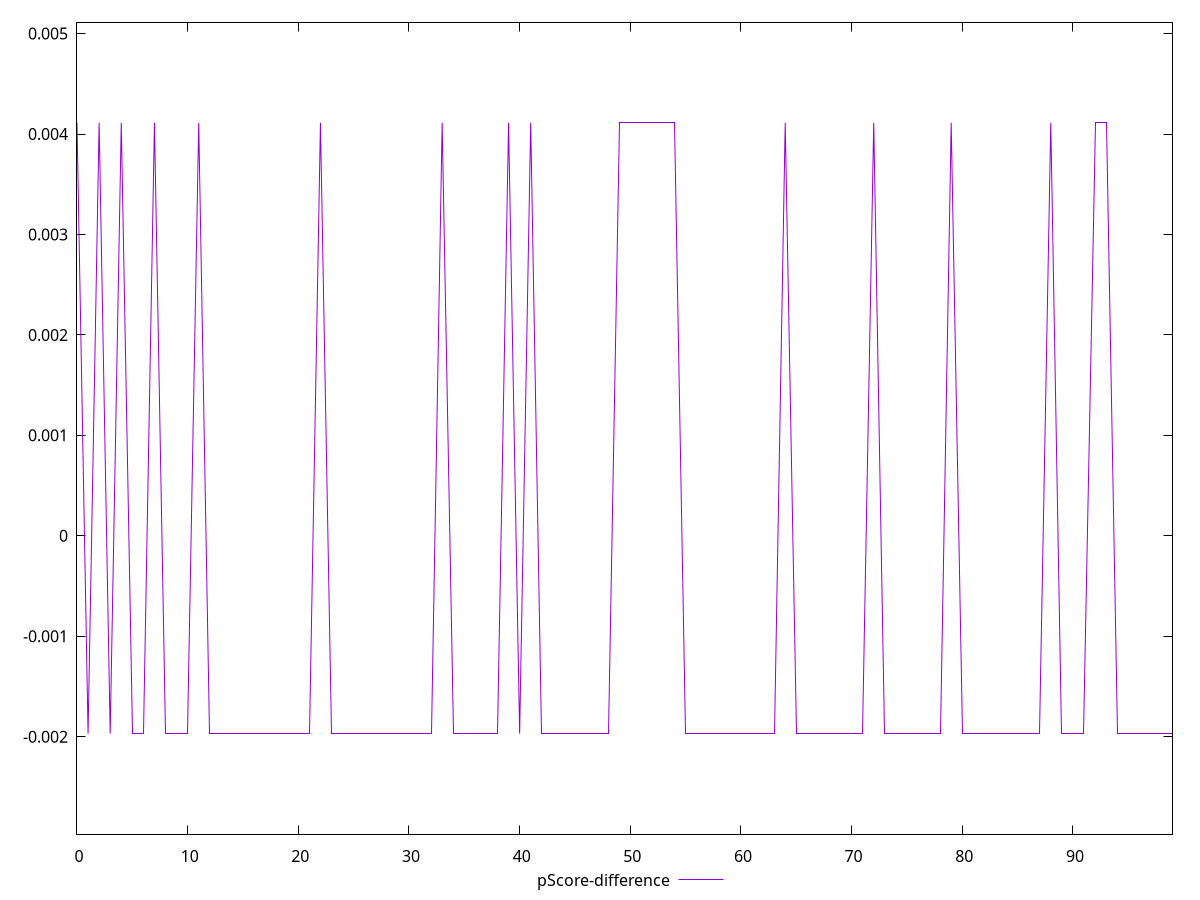 reset

$pScoreDifference <<EOF
0 0.004112167336746131
1 -0.001970194688720839
2 0.004112167336746131
3 -0.001970194688720839
4 0.004112167336746131
5 -0.001970194688720839
6 -0.001970194688720839
7 0.004112167336746131
8 -0.001970194688720839
9 -0.001970194688720839
10 -0.001970194688720839
11 0.004112167336746131
12 -0.001970194688720839
13 -0.001970194688720839
14 -0.001970194688720839
15 -0.001970194688720839
16 -0.001970194688720839
17 -0.001970194688720839
18 -0.001970194688720839
19 -0.001970194688720839
20 -0.001970194688720839
21 -0.001970194688720839
22 0.004112167336746131
23 -0.001970194688720839
24 -0.001970194688720839
25 -0.001970194688720839
26 -0.001970194688720839
27 -0.001970194688720839
28 -0.001970194688720839
29 -0.001970194688720839
30 -0.001970194688720839
31 -0.001970194688720839
32 -0.001970194688720839
33 0.004112167336746131
34 -0.001970194688720839
35 -0.001970194688720839
36 -0.001970194688720839
37 -0.001970194688720839
38 -0.001970194688720839
39 0.004112167336746131
40 -0.001970194688720839
41 0.004112167336746131
42 -0.001970194688720839
43 -0.001970194688720839
44 -0.001970194688720839
45 -0.001970194688720839
46 -0.001970194688720839
47 -0.001970194688720839
48 -0.001970194688720839
49 0.004112167336746131
50 0.004112167336746131
51 0.004112167336746131
52 0.004112167336746131
53 0.004112167336746131
54 0.004112167336746131
55 -0.001970194688720839
56 -0.001970194688720839
57 -0.001970194688720839
58 -0.001970194688720839
59 -0.001970194688720839
60 -0.001970194688720839
61 -0.001970194688720839
62 -0.001970194688720839
63 -0.001970194688720839
64 0.004112167336746131
65 -0.001970194688720839
66 -0.001970194688720839
67 -0.001970194688720839
68 -0.001970194688720839
69 -0.001970194688720839
70 -0.001970194688720839
71 -0.001970194688720839
72 0.004112167336746131
73 -0.001970194688720839
74 -0.001970194688720839
75 -0.001970194688720839
76 -0.001970194688720839
77 -0.001970194688720839
78 -0.001970194688720839
79 0.004112167336746131
80 -0.001970194688720839
81 -0.001970194688720839
82 -0.001970194688720839
83 -0.001970194688720839
84 -0.001970194688720839
85 -0.001970194688720839
86 -0.001970194688720839
87 -0.001970194688720839
88 0.004112167336746131
89 -0.001970194688720839
90 -0.001970194688720839
91 -0.001970194688720839
92 0.004112167336746131
93 0.004112167336746131
94 -0.001970194688720839
95 -0.001970194688720839
96 -0.001970194688720839
97 -0.001970194688720839
98 -0.001970194688720839
99 -0.001970194688720839
EOF

set key outside below
set xrange [0:99]
set yrange [-0.002970194688720839:0.005112167336746131]
set trange [-0.002970194688720839:0.005112167336746131]
set terminal svg size 640, 500 enhanced background rgb 'white'
set output "report/report_00029_2021-02-24T13-36-40.390Z/dom-size/samples/agenda/pScore-difference/values.svg"

plot $pScoreDifference title "pScore-difference" with line

reset
